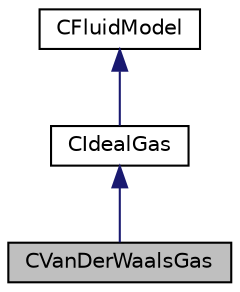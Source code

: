 digraph "CVanDerWaalsGas"
{
 // LATEX_PDF_SIZE
  edge [fontname="Helvetica",fontsize="10",labelfontname="Helvetica",labelfontsize="10"];
  node [fontname="Helvetica",fontsize="10",shape=record];
  Node1 [label="CVanDerWaalsGas",height=0.2,width=0.4,color="black", fillcolor="grey75", style="filled", fontcolor="black",tooltip="Child class for defining the Van der Waals model."];
  Node2 -> Node1 [dir="back",color="midnightblue",fontsize="10",style="solid",fontname="Helvetica"];
  Node2 [label="CIdealGas",height=0.2,width=0.4,color="black", fillcolor="white", style="filled",URL="$classCIdealGas.html",tooltip="Child class for defining the ideal gas model."];
  Node3 -> Node2 [dir="back",color="midnightblue",fontsize="10",style="solid",fontname="Helvetica"];
  Node3 [label="CFluidModel",height=0.2,width=0.4,color="black", fillcolor="white", style="filled",URL="$classCFluidModel.html",tooltip="Main class for defining the Thermo-Physical Model."];
}
